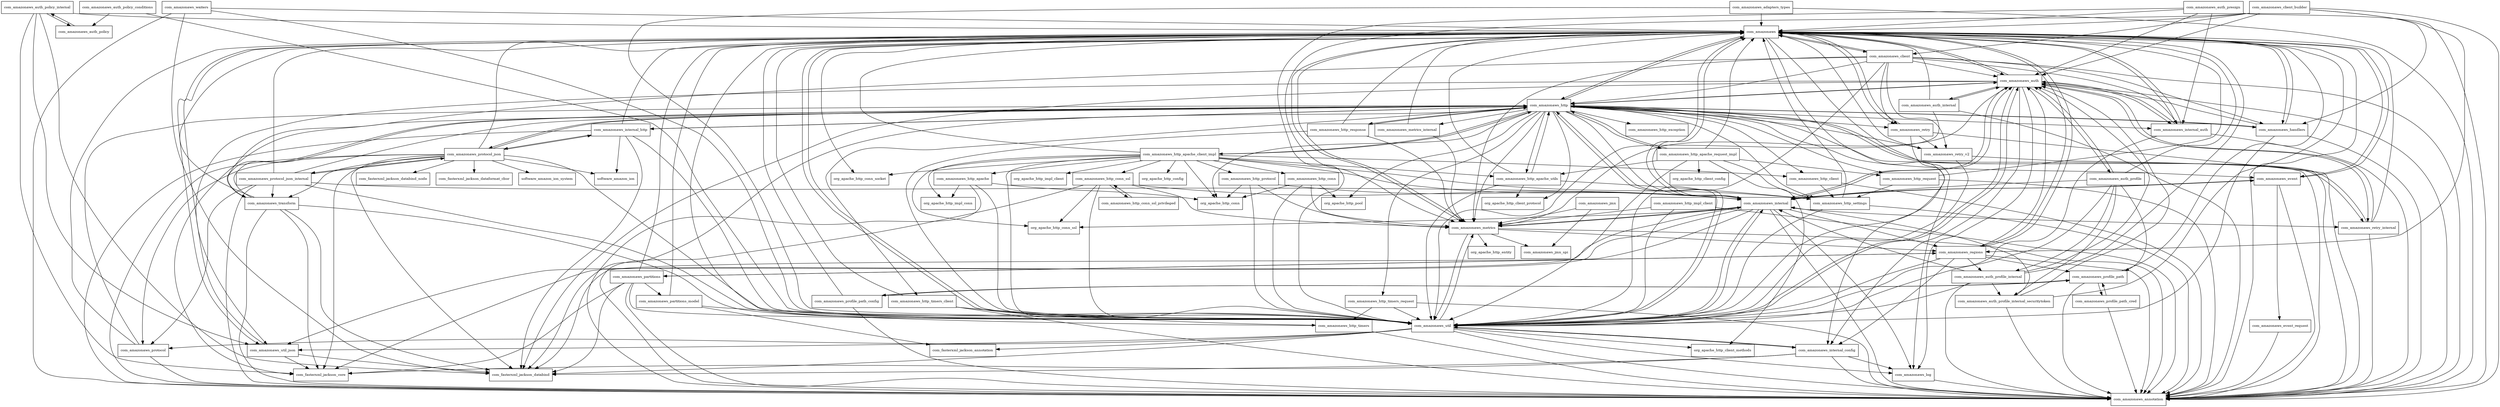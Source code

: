 digraph aws_java_sdk_core_1_11_292_package_dependencies {
  node [shape = box, fontsize=10.0];
  com_amazonaws -> com_amazonaws_annotation;
  com_amazonaws -> com_amazonaws_auth;
  com_amazonaws -> com_amazonaws_client;
  com_amazonaws -> com_amazonaws_event;
  com_amazonaws -> com_amazonaws_handlers;
  com_amazonaws -> com_amazonaws_http;
  com_amazonaws -> com_amazonaws_internal;
  com_amazonaws -> com_amazonaws_internal_auth;
  com_amazonaws -> com_amazonaws_internal_config;
  com_amazonaws -> com_amazonaws_log;
  com_amazonaws -> com_amazonaws_metrics;
  com_amazonaws -> com_amazonaws_regions;
  com_amazonaws -> com_amazonaws_retry;
  com_amazonaws -> com_amazonaws_util;
  com_amazonaws -> com_amazonaws_util_json;
  com_amazonaws -> org_apache_http_conn_socket;
  com_amazonaws_adapters_types -> com_amazonaws;
  com_amazonaws_adapters_types -> com_amazonaws_annotation;
  com_amazonaws_adapters_types -> com_amazonaws_util;
  com_amazonaws_auth -> com_amazonaws;
  com_amazonaws_auth -> com_amazonaws_annotation;
  com_amazonaws_auth -> com_amazonaws_auth_internal;
  com_amazonaws_auth -> com_amazonaws_auth_profile;
  com_amazonaws_auth -> com_amazonaws_http;
  com_amazonaws_auth -> com_amazonaws_internal;
  com_amazonaws_auth -> com_amazonaws_internal_auth;
  com_amazonaws_auth -> com_amazonaws_internal_config;
  com_amazonaws_auth -> com_amazonaws_log;
  com_amazonaws_auth -> com_amazonaws_retry_internal;
  com_amazonaws_auth -> com_amazonaws_util;
  com_amazonaws_auth -> com_amazonaws_util_json;
  com_amazonaws_auth -> com_fasterxml_jackson_databind;
  com_amazonaws_auth_internal -> com_amazonaws;
  com_amazonaws_auth_internal -> com_amazonaws_annotation;
  com_amazonaws_auth_internal -> com_amazonaws_auth;
  com_amazonaws_auth_internal -> com_amazonaws_util;
  com_amazonaws_auth_policy -> com_amazonaws_auth_policy_internal;
  com_amazonaws_auth_policy_conditions -> com_amazonaws_auth_policy;
  com_amazonaws_auth_policy_conditions -> com_amazonaws_util;
  com_amazonaws_auth_policy_internal -> com_amazonaws;
  com_amazonaws_auth_policy_internal -> com_amazonaws_auth_policy;
  com_amazonaws_auth_policy_internal -> com_amazonaws_util_json;
  com_amazonaws_auth_policy_internal -> com_fasterxml_jackson_core;
  com_amazonaws_auth_policy_internal -> com_fasterxml_jackson_databind;
  com_amazonaws_auth_presign -> com_amazonaws;
  com_amazonaws_auth_presign -> com_amazonaws_annotation;
  com_amazonaws_auth_presign -> com_amazonaws_auth;
  com_amazonaws_auth_presign -> com_amazonaws_internal_auth;
  com_amazonaws_auth_presign -> com_amazonaws_util;
  com_amazonaws_auth_profile -> com_amazonaws;
  com_amazonaws_auth_profile -> com_amazonaws_auth;
  com_amazonaws_auth_profile -> com_amazonaws_auth_profile_internal;
  com_amazonaws_auth_profile -> com_amazonaws_auth_profile_internal_securitytoken;
  com_amazonaws_auth_profile -> com_amazonaws_internal;
  com_amazonaws_auth_profile -> com_amazonaws_profile_path;
  com_amazonaws_auth_profile -> com_amazonaws_util;
  com_amazonaws_auth_profile_internal -> com_amazonaws;
  com_amazonaws_auth_profile_internal -> com_amazonaws_annotation;
  com_amazonaws_auth_profile_internal -> com_amazonaws_auth;
  com_amazonaws_auth_profile_internal -> com_amazonaws_auth_profile_internal_securitytoken;
  com_amazonaws_auth_profile_internal -> com_amazonaws_internal;
  com_amazonaws_auth_profile_internal -> com_amazonaws_util;
  com_amazonaws_auth_profile_internal_securitytoken -> com_amazonaws;
  com_amazonaws_auth_profile_internal_securitytoken -> com_amazonaws_annotation;
  com_amazonaws_auth_profile_internal_securitytoken -> com_amazonaws_auth;
  com_amazonaws_auth_profile_internal_securitytoken -> com_amazonaws_internal;
  com_amazonaws_client -> com_amazonaws;
  com_amazonaws_client -> com_amazonaws_annotation;
  com_amazonaws_client -> com_amazonaws_auth;
  com_amazonaws_client -> com_amazonaws_handlers;
  com_amazonaws_client -> com_amazonaws_http;
  com_amazonaws_client -> com_amazonaws_internal_auth;
  com_amazonaws_client -> com_amazonaws_metrics;
  com_amazonaws_client -> com_amazonaws_retry;
  com_amazonaws_client -> com_amazonaws_retry_v2;
  com_amazonaws_client -> com_amazonaws_transform;
  com_amazonaws_client -> com_amazonaws_util;
  com_amazonaws_client_builder -> com_amazonaws;
  com_amazonaws_client_builder -> com_amazonaws_annotation;
  com_amazonaws_client_builder -> com_amazonaws_auth;
  com_amazonaws_client_builder -> com_amazonaws_client;
  com_amazonaws_client_builder -> com_amazonaws_handlers;
  com_amazonaws_client_builder -> com_amazonaws_metrics;
  com_amazonaws_client_builder -> com_amazonaws_regions;
  com_amazonaws_event -> com_amazonaws;
  com_amazonaws_event -> com_amazonaws_annotation;
  com_amazonaws_event -> com_amazonaws_event_request;
  com_amazonaws_event -> com_amazonaws_internal;
  com_amazonaws_event_request -> com_amazonaws_annotation;
  com_amazonaws_handlers -> com_amazonaws;
  com_amazonaws_handlers -> com_amazonaws_annotation;
  com_amazonaws_handlers -> com_amazonaws_auth;
  com_amazonaws_handlers -> com_amazonaws_http;
  com_amazonaws_handlers -> com_amazonaws_util;
  com_amazonaws_http -> com_amazonaws;
  com_amazonaws_http -> com_amazonaws_annotation;
  com_amazonaws_http -> com_amazonaws_auth;
  com_amazonaws_http -> com_amazonaws_event;
  com_amazonaws_http -> com_amazonaws_handlers;
  com_amazonaws_http -> com_amazonaws_http_apache_client_impl;
  com_amazonaws_http -> com_amazonaws_http_apache_request_impl;
  com_amazonaws_http -> com_amazonaws_http_apache_utils;
  com_amazonaws_http -> com_amazonaws_http_client;
  com_amazonaws_http -> com_amazonaws_http_exception;
  com_amazonaws_http -> com_amazonaws_http_request;
  com_amazonaws_http -> com_amazonaws_http_response;
  com_amazonaws_http -> com_amazonaws_http_settings;
  com_amazonaws_http -> com_amazonaws_http_timers_client;
  com_amazonaws_http -> com_amazonaws_http_timers_request;
  com_amazonaws_http -> com_amazonaws_internal;
  com_amazonaws_http -> com_amazonaws_internal_auth;
  com_amazonaws_http -> com_amazonaws_internal_http;
  com_amazonaws_http -> com_amazonaws_metrics;
  com_amazonaws_http -> com_amazonaws_metrics_internal;
  com_amazonaws_http -> com_amazonaws_protocol_json;
  com_amazonaws_http -> com_amazonaws_retry;
  com_amazonaws_http -> com_amazonaws_retry_internal;
  com_amazonaws_http -> com_amazonaws_retry_v2;
  com_amazonaws_http -> com_amazonaws_transform;
  com_amazonaws_http -> com_amazonaws_util;
  com_amazonaws_http -> com_fasterxml_jackson_core;
  com_amazonaws_http -> com_fasterxml_jackson_databind;
  com_amazonaws_http -> org_apache_http_client_protocol;
  com_amazonaws_http -> org_apache_http_conn;
  com_amazonaws_http -> org_apache_http_pool;
  com_amazonaws_http_apache -> com_amazonaws_annotation;
  com_amazonaws_http_apache -> com_amazonaws_util;
  com_amazonaws_http_apache -> org_apache_http_conn;
  com_amazonaws_http_apache -> org_apache_http_impl_conn;
  com_amazonaws_http_apache_client_impl -> com_amazonaws;
  com_amazonaws_http_apache_client_impl -> com_amazonaws_http;
  com_amazonaws_http_apache_client_impl -> com_amazonaws_http_apache;
  com_amazonaws_http_apache_client_impl -> com_amazonaws_http_apache_utils;
  com_amazonaws_http_apache_client_impl -> com_amazonaws_http_client;
  com_amazonaws_http_apache_client_impl -> com_amazonaws_http_conn;
  com_amazonaws_http_apache_client_impl -> com_amazonaws_http_conn_ssl;
  com_amazonaws_http_apache_client_impl -> com_amazonaws_http_protocol;
  com_amazonaws_http_apache_client_impl -> com_amazonaws_http_settings;
  com_amazonaws_http_apache_client_impl -> com_amazonaws_internal;
  com_amazonaws_http_apache_client_impl -> com_amazonaws_util;
  com_amazonaws_http_apache_client_impl -> org_apache_http_config;
  com_amazonaws_http_apache_client_impl -> org_apache_http_conn;
  com_amazonaws_http_apache_client_impl -> org_apache_http_conn_socket;
  com_amazonaws_http_apache_client_impl -> org_apache_http_conn_ssl;
  com_amazonaws_http_apache_client_impl -> org_apache_http_impl_client;
  com_amazonaws_http_apache_client_impl -> org_apache_http_impl_conn;
  com_amazonaws_http_apache_request_impl -> com_amazonaws;
  com_amazonaws_http_apache_request_impl -> com_amazonaws_http;
  com_amazonaws_http_apache_request_impl -> com_amazonaws_http_apache_utils;
  com_amazonaws_http_apache_request_impl -> com_amazonaws_http_request;
  com_amazonaws_http_apache_request_impl -> com_amazonaws_http_settings;
  com_amazonaws_http_apache_request_impl -> com_amazonaws_util;
  com_amazonaws_http_apache_request_impl -> org_apache_http_client_config;
  com_amazonaws_http_apache_request_impl -> org_apache_http_client_methods;
  com_amazonaws_http_apache_utils -> com_amazonaws;
  com_amazonaws_http_apache_utils -> com_amazonaws_http;
  com_amazonaws_http_apache_utils -> com_amazonaws_http_settings;
  com_amazonaws_http_apache_utils -> com_amazonaws_util;
  com_amazonaws_http_apache_utils -> org_apache_http_client_protocol;
  com_amazonaws_http_client -> com_amazonaws_annotation;
  com_amazonaws_http_client -> com_amazonaws_http_settings;
  com_amazonaws_http_conn -> com_amazonaws_metrics;
  com_amazonaws_http_conn -> com_amazonaws_util;
  com_amazonaws_http_conn -> org_apache_http_conn;
  com_amazonaws_http_conn -> org_apache_http_pool;
  com_amazonaws_http_conn_ssl -> com_amazonaws_annotation;
  com_amazonaws_http_conn_ssl -> com_amazonaws_http_conn_ssl_privileged;
  com_amazonaws_http_conn_ssl -> com_amazonaws_internal;
  com_amazonaws_http_conn_ssl -> com_amazonaws_metrics;
  com_amazonaws_http_conn_ssl -> com_amazonaws_util;
  com_amazonaws_http_conn_ssl -> org_apache_http_conn_ssl;
  com_amazonaws_http_conn_ssl_privileged -> com_amazonaws_http_conn_ssl;
  com_amazonaws_http_impl_client -> com_amazonaws_annotation;
  com_amazonaws_http_impl_client -> com_amazonaws_metrics;
  com_amazonaws_http_impl_client -> com_amazonaws_util;
  com_amazonaws_http_protocol -> com_amazonaws_internal;
  com_amazonaws_http_protocol -> com_amazonaws_metrics;
  com_amazonaws_http_protocol -> com_amazonaws_util;
  com_amazonaws_http_protocol -> org_apache_http_conn;
  com_amazonaws_http_request -> com_amazonaws;
  com_amazonaws_http_request -> com_amazonaws_annotation;
  com_amazonaws_http_request -> com_amazonaws_http_settings;
  com_amazonaws_http_response -> com_amazonaws;
  com_amazonaws_http_response -> com_amazonaws_http;
  com_amazonaws_http_response -> com_amazonaws_metrics;
  com_amazonaws_http_response -> com_amazonaws_util;
  com_amazonaws_http_settings -> com_amazonaws;
  com_amazonaws_http_settings -> com_amazonaws_annotation;
  com_amazonaws_http_settings -> com_amazonaws_util;
  com_amazonaws_http_timers -> com_amazonaws;
  com_amazonaws_http_timers -> com_amazonaws_annotation;
  com_amazonaws_http_timers_client -> com_amazonaws;
  com_amazonaws_http_timers_client -> com_amazonaws_annotation;
  com_amazonaws_http_timers_client -> com_amazonaws_http_timers;
  com_amazonaws_http_timers_client -> com_amazonaws_util;
  com_amazonaws_http_timers_request -> com_amazonaws_annotation;
  com_amazonaws_http_timers_request -> com_amazonaws_http_timers;
  com_amazonaws_http_timers_request -> com_amazonaws_util;
  com_amazonaws_internal -> com_amazonaws;
  com_amazonaws_internal -> com_amazonaws_annotation;
  com_amazonaws_internal -> com_amazonaws_auth;
  com_amazonaws_internal -> com_amazonaws_event;
  com_amazonaws_internal -> com_amazonaws_log;
  com_amazonaws_internal -> com_amazonaws_metrics;
  com_amazonaws_internal -> com_amazonaws_regions;
  com_amazonaws_internal -> com_amazonaws_retry_internal;
  com_amazonaws_internal -> com_amazonaws_util;
  com_amazonaws_internal -> com_amazonaws_util_json;
  com_amazonaws_internal -> com_fasterxml_jackson_core;
  com_amazonaws_internal -> com_fasterxml_jackson_databind;
  com_amazonaws_internal -> org_apache_http_conn_ssl;
  com_amazonaws_internal_auth -> com_amazonaws;
  com_amazonaws_internal_auth -> com_amazonaws_annotation;
  com_amazonaws_internal_auth -> com_amazonaws_auth;
  com_amazonaws_internal_auth -> com_amazonaws_util;
  com_amazonaws_internal_config -> com_amazonaws_annotation;
  com_amazonaws_internal_config -> com_amazonaws_log;
  com_amazonaws_internal_config -> com_amazonaws_util;
  com_amazonaws_internal_config -> com_fasterxml_jackson_core;
  com_amazonaws_internal_config -> com_fasterxml_jackson_databind;
  com_amazonaws_internal_http -> com_amazonaws;
  com_amazonaws_internal_http -> com_amazonaws_annotation;
  com_amazonaws_internal_http -> com_amazonaws_http;
  com_amazonaws_internal_http -> com_amazonaws_protocol_json;
  com_amazonaws_internal_http -> com_amazonaws_util;
  com_amazonaws_internal_http -> com_fasterxml_jackson_databind;
  com_amazonaws_internal_http -> software_amazon_ion;
  com_amazonaws_jmx -> com_amazonaws_jmx_spi;
  com_amazonaws_jmx -> com_amazonaws_metrics;
  com_amazonaws_log -> com_amazonaws_annotation;
  com_amazonaws_metrics -> com_amazonaws;
  com_amazonaws_metrics -> com_amazonaws_annotation;
  com_amazonaws_metrics -> com_amazonaws_auth;
  com_amazonaws_metrics -> com_amazonaws_internal;
  com_amazonaws_metrics -> com_amazonaws_jmx_spi;
  com_amazonaws_metrics -> com_amazonaws_regions;
  com_amazonaws_metrics -> com_amazonaws_util;
  com_amazonaws_metrics -> org_apache_http_entity;
  com_amazonaws_metrics_internal -> com_amazonaws;
  com_amazonaws_metrics_internal -> com_amazonaws_metrics;
  com_amazonaws_partitions -> com_amazonaws;
  com_amazonaws_partitions -> com_amazonaws_annotation;
  com_amazonaws_partitions -> com_amazonaws_partitions_model;
  com_amazonaws_partitions -> com_amazonaws_regions;
  com_amazonaws_partitions -> com_amazonaws_util;
  com_amazonaws_partitions -> com_fasterxml_jackson_core;
  com_amazonaws_partitions -> com_fasterxml_jackson_databind;
  com_amazonaws_partitions_model -> com_amazonaws;
  com_amazonaws_partitions_model -> com_amazonaws_util;
  com_amazonaws_partitions_model -> com_fasterxml_jackson_annotation;
  com_amazonaws_profile_path -> com_amazonaws;
  com_amazonaws_profile_path -> com_amazonaws_annotation;
  com_amazonaws_profile_path -> com_amazonaws_profile_path_config;
  com_amazonaws_profile_path -> com_amazonaws_profile_path_cred;
  com_amazonaws_profile_path_config -> com_amazonaws;
  com_amazonaws_profile_path_config -> com_amazonaws_annotation;
  com_amazonaws_profile_path_config -> com_amazonaws_profile_path;
  com_amazonaws_profile_path_cred -> com_amazonaws_annotation;
  com_amazonaws_profile_path_cred -> com_amazonaws_profile_path;
  com_amazonaws_protocol -> com_amazonaws;
  com_amazonaws_protocol -> com_amazonaws_annotation;
  com_amazonaws_protocol -> com_amazonaws_http;
  com_amazonaws_protocol_json -> com_amazonaws;
  com_amazonaws_protocol_json -> com_amazonaws_annotation;
  com_amazonaws_protocol_json -> com_amazonaws_http;
  com_amazonaws_protocol_json -> com_amazonaws_internal_http;
  com_amazonaws_protocol_json -> com_amazonaws_protocol;
  com_amazonaws_protocol_json -> com_amazonaws_protocol_json_internal;
  com_amazonaws_protocol_json -> com_amazonaws_transform;
  com_amazonaws_protocol_json -> com_amazonaws_util;
  com_amazonaws_protocol_json -> com_fasterxml_jackson_core;
  com_amazonaws_protocol_json -> com_fasterxml_jackson_databind;
  com_amazonaws_protocol_json -> com_fasterxml_jackson_databind_node;
  com_amazonaws_protocol_json -> com_fasterxml_jackson_dataformat_cbor;
  com_amazonaws_protocol_json -> software_amazon_ion;
  com_amazonaws_protocol_json -> software_amazon_ion_system;
  com_amazonaws_protocol_json_internal -> com_amazonaws;
  com_amazonaws_protocol_json_internal -> com_amazonaws_annotation;
  com_amazonaws_protocol_json_internal -> com_amazonaws_http;
  com_amazonaws_protocol_json_internal -> com_amazonaws_internal;
  com_amazonaws_protocol_json_internal -> com_amazonaws_protocol;
  com_amazonaws_protocol_json_internal -> com_amazonaws_protocol_json;
  com_amazonaws_protocol_json_internal -> com_amazonaws_transform;
  com_amazonaws_protocol_json_internal -> com_amazonaws_util;
  com_amazonaws_regions -> com_amazonaws;
  com_amazonaws_regions -> com_amazonaws_annotation;
  com_amazonaws_regions -> com_amazonaws_auth;
  com_amazonaws_regions -> com_amazonaws_auth_profile_internal;
  com_amazonaws_regions -> com_amazonaws_internal_config;
  com_amazonaws_regions -> com_amazonaws_partitions;
  com_amazonaws_regions -> com_amazonaws_profile_path;
  com_amazonaws_regions -> com_amazonaws_util;
  com_amazonaws_retry -> com_amazonaws;
  com_amazonaws_retry -> com_amazonaws_annotation;
  com_amazonaws_retry -> com_amazonaws_retry_v2;
  com_amazonaws_retry -> com_amazonaws_util;
  com_amazonaws_retry_internal -> com_amazonaws;
  com_amazonaws_retry_internal -> com_amazonaws_annotation;
  com_amazonaws_retry_internal -> com_amazonaws_auth;
  com_amazonaws_retry_internal -> com_amazonaws_http;
  com_amazonaws_retry_v2 -> com_amazonaws;
  com_amazonaws_retry_v2 -> com_amazonaws_annotation;
  com_amazonaws_retry_v2 -> com_amazonaws_util;
  com_amazonaws_transform -> com_amazonaws;
  com_amazonaws_transform -> com_amazonaws_annotation;
  com_amazonaws_transform -> com_amazonaws_http;
  com_amazonaws_transform -> com_amazonaws_util;
  com_amazonaws_transform -> com_fasterxml_jackson_core;
  com_amazonaws_transform -> com_fasterxml_jackson_databind;
  com_amazonaws_util -> com_amazonaws;
  com_amazonaws_util -> com_amazonaws_annotation;
  com_amazonaws_util -> com_amazonaws_auth;
  com_amazonaws_util -> com_amazonaws_http;
  com_amazonaws_util -> com_amazonaws_internal;
  com_amazonaws_util -> com_amazonaws_internal_config;
  com_amazonaws_util -> com_amazonaws_log;
  com_amazonaws_util -> com_amazonaws_metrics;
  com_amazonaws_util -> com_amazonaws_protocol;
  com_amazonaws_util -> com_amazonaws_util_json;
  com_amazonaws_util -> com_fasterxml_jackson_annotation;
  com_amazonaws_util -> com_fasterxml_jackson_databind;
  com_amazonaws_util -> org_apache_http_client_methods;
  com_amazonaws_util_json -> com_amazonaws;
  com_amazonaws_util_json -> com_fasterxml_jackson_core;
  com_amazonaws_util_json -> com_fasterxml_jackson_databind;
  com_amazonaws_waiters -> com_amazonaws;
  com_amazonaws_waiters -> com_amazonaws_annotation;
  com_amazonaws_waiters -> com_amazonaws_util;
  com_amazonaws_waiters -> com_fasterxml_jackson_databind;
}
